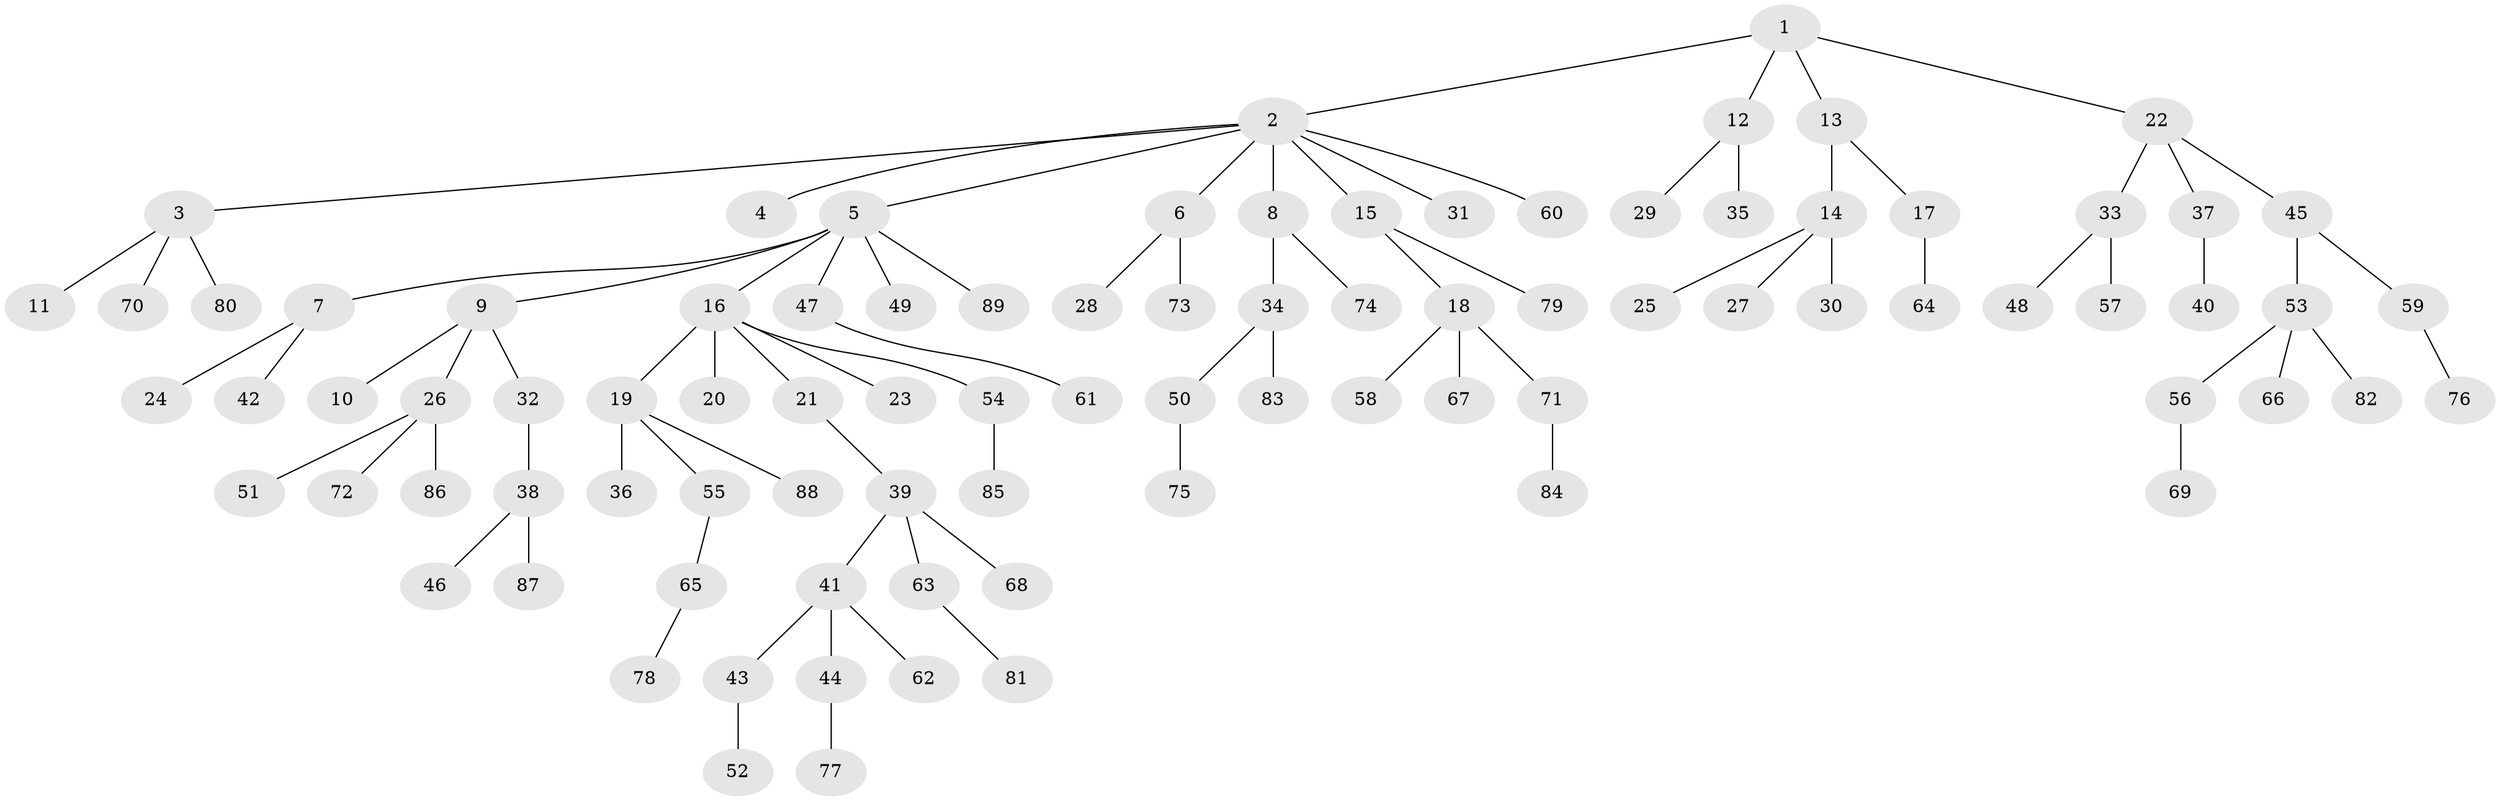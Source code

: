 // Generated by graph-tools (version 1.1) at 2025/26/03/09/25 03:26:28]
// undirected, 89 vertices, 88 edges
graph export_dot {
graph [start="1"]
  node [color=gray90,style=filled];
  1;
  2;
  3;
  4;
  5;
  6;
  7;
  8;
  9;
  10;
  11;
  12;
  13;
  14;
  15;
  16;
  17;
  18;
  19;
  20;
  21;
  22;
  23;
  24;
  25;
  26;
  27;
  28;
  29;
  30;
  31;
  32;
  33;
  34;
  35;
  36;
  37;
  38;
  39;
  40;
  41;
  42;
  43;
  44;
  45;
  46;
  47;
  48;
  49;
  50;
  51;
  52;
  53;
  54;
  55;
  56;
  57;
  58;
  59;
  60;
  61;
  62;
  63;
  64;
  65;
  66;
  67;
  68;
  69;
  70;
  71;
  72;
  73;
  74;
  75;
  76;
  77;
  78;
  79;
  80;
  81;
  82;
  83;
  84;
  85;
  86;
  87;
  88;
  89;
  1 -- 2;
  1 -- 12;
  1 -- 13;
  1 -- 22;
  2 -- 3;
  2 -- 4;
  2 -- 5;
  2 -- 6;
  2 -- 8;
  2 -- 15;
  2 -- 31;
  2 -- 60;
  3 -- 11;
  3 -- 70;
  3 -- 80;
  5 -- 7;
  5 -- 9;
  5 -- 16;
  5 -- 47;
  5 -- 49;
  5 -- 89;
  6 -- 28;
  6 -- 73;
  7 -- 24;
  7 -- 42;
  8 -- 34;
  8 -- 74;
  9 -- 10;
  9 -- 26;
  9 -- 32;
  12 -- 29;
  12 -- 35;
  13 -- 14;
  13 -- 17;
  14 -- 25;
  14 -- 27;
  14 -- 30;
  15 -- 18;
  15 -- 79;
  16 -- 19;
  16 -- 20;
  16 -- 21;
  16 -- 23;
  16 -- 54;
  17 -- 64;
  18 -- 58;
  18 -- 67;
  18 -- 71;
  19 -- 36;
  19 -- 55;
  19 -- 88;
  21 -- 39;
  22 -- 33;
  22 -- 37;
  22 -- 45;
  26 -- 51;
  26 -- 72;
  26 -- 86;
  32 -- 38;
  33 -- 48;
  33 -- 57;
  34 -- 50;
  34 -- 83;
  37 -- 40;
  38 -- 46;
  38 -- 87;
  39 -- 41;
  39 -- 63;
  39 -- 68;
  41 -- 43;
  41 -- 44;
  41 -- 62;
  43 -- 52;
  44 -- 77;
  45 -- 53;
  45 -- 59;
  47 -- 61;
  50 -- 75;
  53 -- 56;
  53 -- 66;
  53 -- 82;
  54 -- 85;
  55 -- 65;
  56 -- 69;
  59 -- 76;
  63 -- 81;
  65 -- 78;
  71 -- 84;
}
